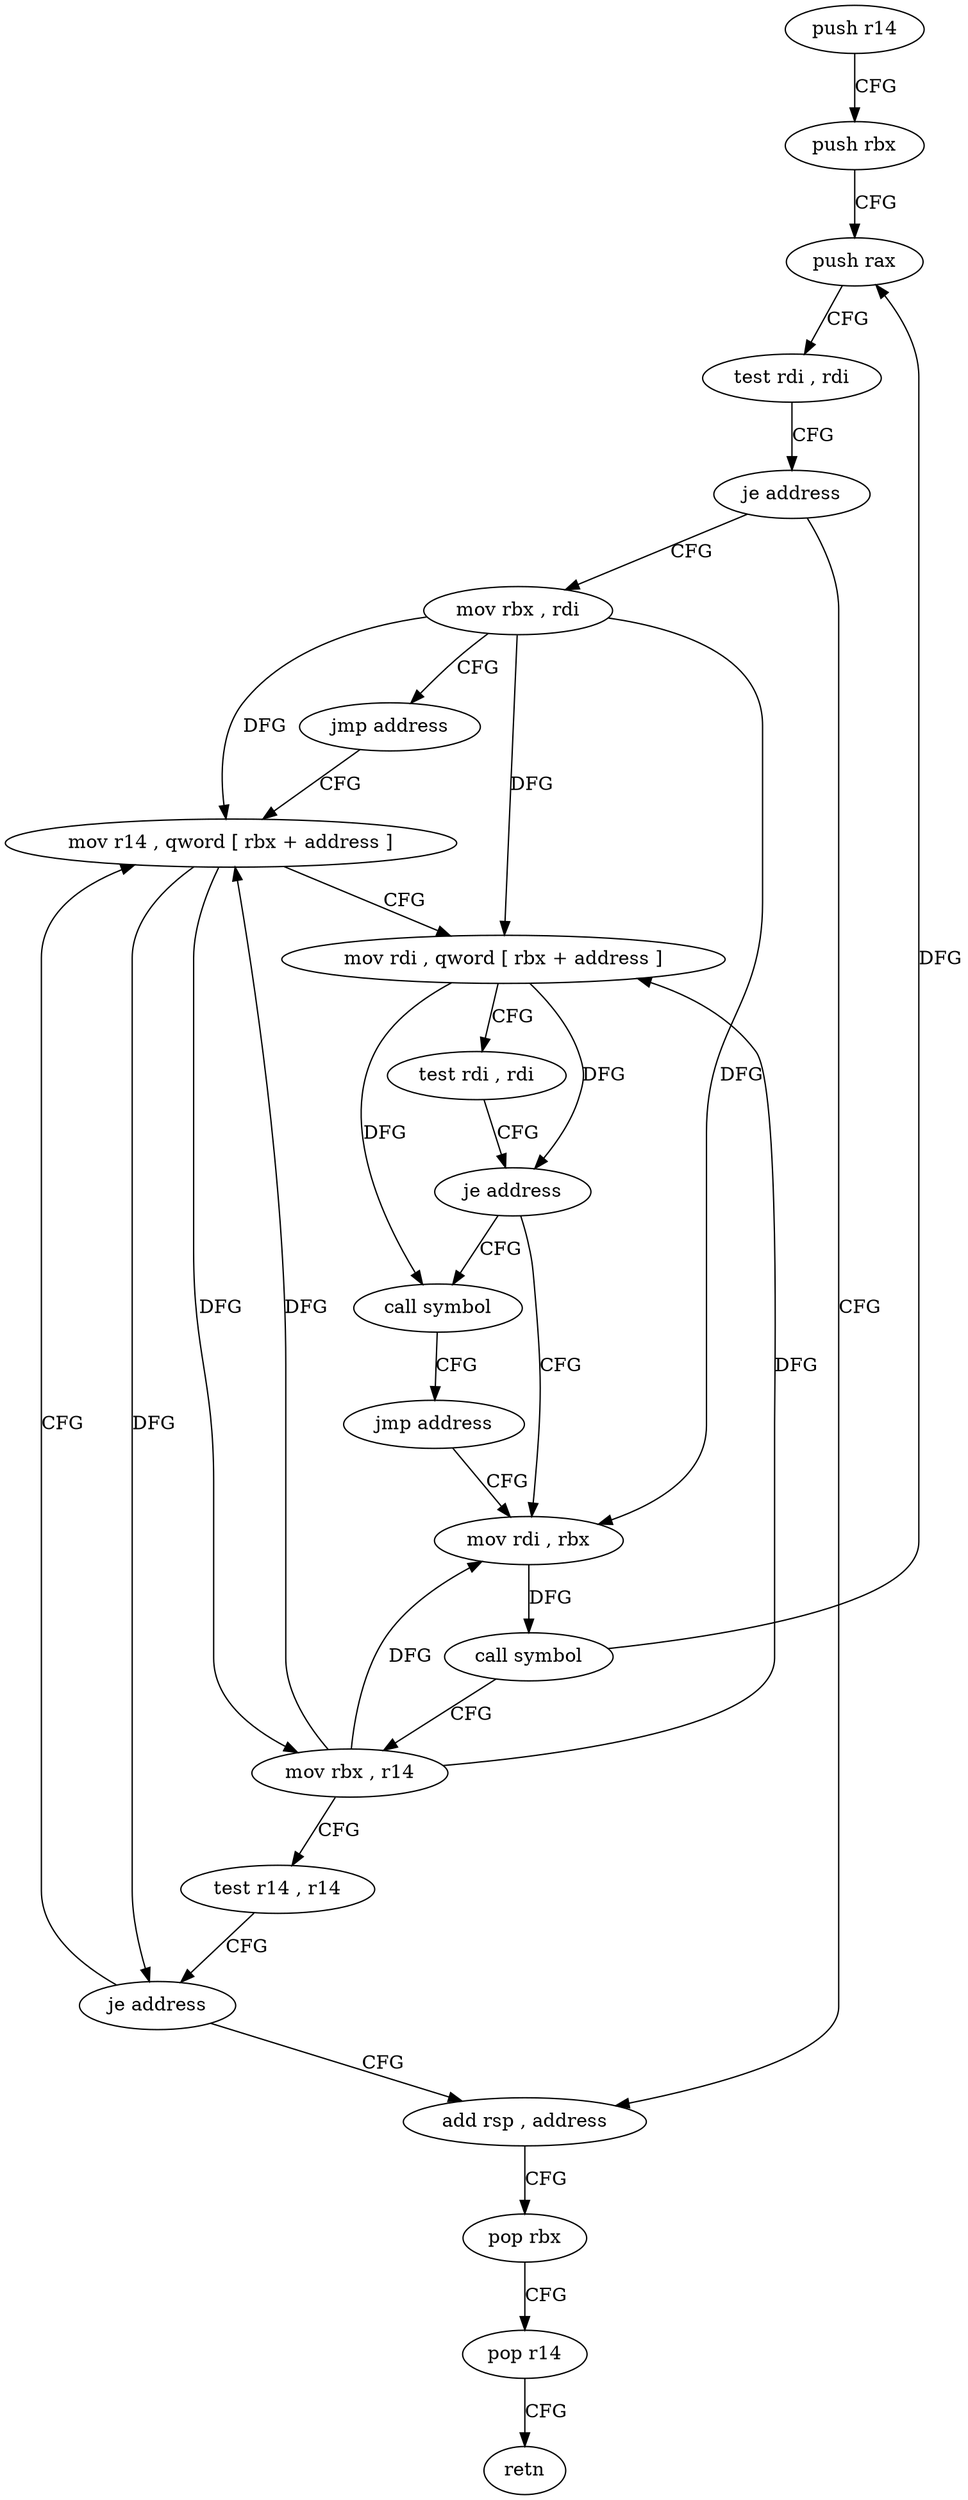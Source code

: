 digraph "func" {
"4210208" [label = "push r14" ]
"4210210" [label = "push rbx" ]
"4210211" [label = "push rax" ]
"4210212" [label = "test rdi , rdi" ]
"4210215" [label = "je address" ]
"4210260" [label = "add rsp , address" ]
"4210217" [label = "mov rbx , rdi" ]
"4210264" [label = "pop rbx" ]
"4210265" [label = "pop r14" ]
"4210267" [label = "retn" ]
"4210220" [label = "jmp address" ]
"4210240" [label = "mov r14 , qword [ rbx + address ]" ]
"4210244" [label = "mov rdi , qword [ rbx + address ]" ]
"4210248" [label = "test rdi , rdi" ]
"4210251" [label = "je address" ]
"4210224" [label = "mov rdi , rbx" ]
"4210253" [label = "call symbol" ]
"4210227" [label = "call symbol" ]
"4210232" [label = "mov rbx , r14" ]
"4210235" [label = "test r14 , r14" ]
"4210238" [label = "je address" ]
"4210258" [label = "jmp address" ]
"4210208" -> "4210210" [ label = "CFG" ]
"4210210" -> "4210211" [ label = "CFG" ]
"4210211" -> "4210212" [ label = "CFG" ]
"4210212" -> "4210215" [ label = "CFG" ]
"4210215" -> "4210260" [ label = "CFG" ]
"4210215" -> "4210217" [ label = "CFG" ]
"4210260" -> "4210264" [ label = "CFG" ]
"4210217" -> "4210220" [ label = "CFG" ]
"4210217" -> "4210240" [ label = "DFG" ]
"4210217" -> "4210244" [ label = "DFG" ]
"4210217" -> "4210224" [ label = "DFG" ]
"4210264" -> "4210265" [ label = "CFG" ]
"4210265" -> "4210267" [ label = "CFG" ]
"4210220" -> "4210240" [ label = "CFG" ]
"4210240" -> "4210244" [ label = "CFG" ]
"4210240" -> "4210232" [ label = "DFG" ]
"4210240" -> "4210238" [ label = "DFG" ]
"4210244" -> "4210248" [ label = "CFG" ]
"4210244" -> "4210251" [ label = "DFG" ]
"4210244" -> "4210253" [ label = "DFG" ]
"4210248" -> "4210251" [ label = "CFG" ]
"4210251" -> "4210224" [ label = "CFG" ]
"4210251" -> "4210253" [ label = "CFG" ]
"4210224" -> "4210227" [ label = "DFG" ]
"4210253" -> "4210258" [ label = "CFG" ]
"4210227" -> "4210232" [ label = "CFG" ]
"4210227" -> "4210211" [ label = "DFG" ]
"4210232" -> "4210235" [ label = "CFG" ]
"4210232" -> "4210240" [ label = "DFG" ]
"4210232" -> "4210244" [ label = "DFG" ]
"4210232" -> "4210224" [ label = "DFG" ]
"4210235" -> "4210238" [ label = "CFG" ]
"4210238" -> "4210260" [ label = "CFG" ]
"4210238" -> "4210240" [ label = "CFG" ]
"4210258" -> "4210224" [ label = "CFG" ]
}
